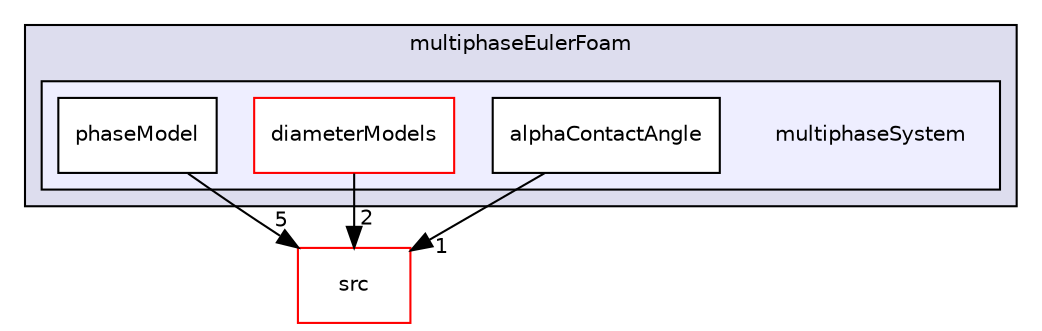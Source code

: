 digraph "applications/solvers/multiphase/multiphaseEulerFoam/multiphaseSystem" {
  bgcolor=transparent;
  compound=true
  node [ fontsize="10", fontname="Helvetica"];
  edge [ labelfontsize="10", labelfontname="Helvetica"];
  subgraph clusterdir_bdb3c14a9a2875c5ad517fe30fd83be7 {
    graph [ bgcolor="#ddddee", pencolor="black", label="multiphaseEulerFoam" fontname="Helvetica", fontsize="10", URL="dir_bdb3c14a9a2875c5ad517fe30fd83be7.html"]
  subgraph clusterdir_5ab331682799a6f72f6ba0da668fbf39 {
    graph [ bgcolor="#eeeeff", pencolor="black", label="" URL="dir_5ab331682799a6f72f6ba0da668fbf39.html"];
    dir_5ab331682799a6f72f6ba0da668fbf39 [shape=plaintext label="multiphaseSystem"];
    dir_0769710d8a5060e73663baccf1ef7a2c [shape=box label="alphaContactAngle" color="black" fillcolor="white" style="filled" URL="dir_0769710d8a5060e73663baccf1ef7a2c.html"];
    dir_d2fa68893773f04e02f4fa5f3ba06996 [shape=box label="diameterModels" color="red" fillcolor="white" style="filled" URL="dir_d2fa68893773f04e02f4fa5f3ba06996.html"];
    dir_9211ef966a2491fcc7e6b501a78bec86 [shape=box label="phaseModel" color="black" fillcolor="white" style="filled" URL="dir_9211ef966a2491fcc7e6b501a78bec86.html"];
  }
  }
  dir_68267d1309a1af8e8297ef4c3efbcdba [shape=box label="src" color="red" URL="dir_68267d1309a1af8e8297ef4c3efbcdba.html"];
  dir_d2fa68893773f04e02f4fa5f3ba06996->dir_68267d1309a1af8e8297ef4c3efbcdba [headlabel="2", labeldistance=1.5 headhref="dir_000203_000735.html"];
  dir_0769710d8a5060e73663baccf1ef7a2c->dir_68267d1309a1af8e8297ef4c3efbcdba [headlabel="1", labeldistance=1.5 headhref="dir_002958_000735.html"];
  dir_9211ef966a2491fcc7e6b501a78bec86->dir_68267d1309a1af8e8297ef4c3efbcdba [headlabel="5", labeldistance=1.5 headhref="dir_000143_000735.html"];
}
